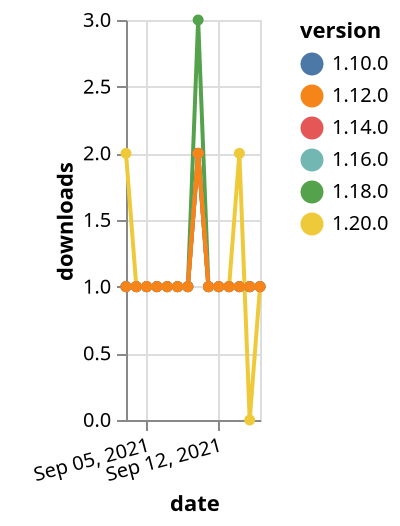 {"$schema": "https://vega.github.io/schema/vega-lite/v5.json", "description": "A simple bar chart with embedded data.", "data": {"values": [{"date": "2021-09-03", "total": 174, "delta": 1, "version": "1.18.0"}, {"date": "2021-09-04", "total": 175, "delta": 1, "version": "1.18.0"}, {"date": "2021-09-05", "total": 176, "delta": 1, "version": "1.18.0"}, {"date": "2021-09-06", "total": 177, "delta": 1, "version": "1.18.0"}, {"date": "2021-09-07", "total": 178, "delta": 1, "version": "1.18.0"}, {"date": "2021-09-08", "total": 179, "delta": 1, "version": "1.18.0"}, {"date": "2021-09-09", "total": 180, "delta": 1, "version": "1.18.0"}, {"date": "2021-09-10", "total": 183, "delta": 3, "version": "1.18.0"}, {"date": "2021-09-11", "total": 184, "delta": 1, "version": "1.18.0"}, {"date": "2021-09-12", "total": 185, "delta": 1, "version": "1.18.0"}, {"date": "2021-09-13", "total": 186, "delta": 1, "version": "1.18.0"}, {"date": "2021-09-14", "total": 187, "delta": 1, "version": "1.18.0"}, {"date": "2021-09-15", "total": 188, "delta": 1, "version": "1.18.0"}, {"date": "2021-09-16", "total": 189, "delta": 1, "version": "1.18.0"}, {"date": "2021-09-03", "total": 252, "delta": 1, "version": "1.10.0"}, {"date": "2021-09-04", "total": 253, "delta": 1, "version": "1.10.0"}, {"date": "2021-09-05", "total": 254, "delta": 1, "version": "1.10.0"}, {"date": "2021-09-06", "total": 255, "delta": 1, "version": "1.10.0"}, {"date": "2021-09-07", "total": 256, "delta": 1, "version": "1.10.0"}, {"date": "2021-09-08", "total": 257, "delta": 1, "version": "1.10.0"}, {"date": "2021-09-09", "total": 258, "delta": 1, "version": "1.10.0"}, {"date": "2021-09-10", "total": 260, "delta": 2, "version": "1.10.0"}, {"date": "2021-09-11", "total": 261, "delta": 1, "version": "1.10.0"}, {"date": "2021-09-12", "total": 262, "delta": 1, "version": "1.10.0"}, {"date": "2021-09-13", "total": 263, "delta": 1, "version": "1.10.0"}, {"date": "2021-09-14", "total": 264, "delta": 1, "version": "1.10.0"}, {"date": "2021-09-15", "total": 265, "delta": 1, "version": "1.10.0"}, {"date": "2021-09-16", "total": 266, "delta": 1, "version": "1.10.0"}, {"date": "2021-09-03", "total": 118, "delta": 2, "version": "1.20.0"}, {"date": "2021-09-04", "total": 119, "delta": 1, "version": "1.20.0"}, {"date": "2021-09-05", "total": 120, "delta": 1, "version": "1.20.0"}, {"date": "2021-09-06", "total": 121, "delta": 1, "version": "1.20.0"}, {"date": "2021-09-07", "total": 122, "delta": 1, "version": "1.20.0"}, {"date": "2021-09-08", "total": 123, "delta": 1, "version": "1.20.0"}, {"date": "2021-09-09", "total": 124, "delta": 1, "version": "1.20.0"}, {"date": "2021-09-10", "total": 126, "delta": 2, "version": "1.20.0"}, {"date": "2021-09-11", "total": 127, "delta": 1, "version": "1.20.0"}, {"date": "2021-09-12", "total": 128, "delta": 1, "version": "1.20.0"}, {"date": "2021-09-13", "total": 129, "delta": 1, "version": "1.20.0"}, {"date": "2021-09-14", "total": 131, "delta": 2, "version": "1.20.0"}, {"date": "2021-09-15", "total": 131, "delta": 0, "version": "1.20.0"}, {"date": "2021-09-16", "total": 132, "delta": 1, "version": "1.20.0"}, {"date": "2021-09-03", "total": 153, "delta": 1, "version": "1.16.0"}, {"date": "2021-09-04", "total": 154, "delta": 1, "version": "1.16.0"}, {"date": "2021-09-05", "total": 155, "delta": 1, "version": "1.16.0"}, {"date": "2021-09-06", "total": 156, "delta": 1, "version": "1.16.0"}, {"date": "2021-09-07", "total": 157, "delta": 1, "version": "1.16.0"}, {"date": "2021-09-08", "total": 158, "delta": 1, "version": "1.16.0"}, {"date": "2021-09-09", "total": 159, "delta": 1, "version": "1.16.0"}, {"date": "2021-09-10", "total": 161, "delta": 2, "version": "1.16.0"}, {"date": "2021-09-11", "total": 162, "delta": 1, "version": "1.16.0"}, {"date": "2021-09-12", "total": 163, "delta": 1, "version": "1.16.0"}, {"date": "2021-09-13", "total": 164, "delta": 1, "version": "1.16.0"}, {"date": "2021-09-14", "total": 165, "delta": 1, "version": "1.16.0"}, {"date": "2021-09-15", "total": 166, "delta": 1, "version": "1.16.0"}, {"date": "2021-09-16", "total": 167, "delta": 1, "version": "1.16.0"}, {"date": "2021-09-03", "total": 178, "delta": 1, "version": "1.14.0"}, {"date": "2021-09-04", "total": 179, "delta": 1, "version": "1.14.0"}, {"date": "2021-09-05", "total": 180, "delta": 1, "version": "1.14.0"}, {"date": "2021-09-06", "total": 181, "delta": 1, "version": "1.14.0"}, {"date": "2021-09-07", "total": 182, "delta": 1, "version": "1.14.0"}, {"date": "2021-09-08", "total": 183, "delta": 1, "version": "1.14.0"}, {"date": "2021-09-09", "total": 184, "delta": 1, "version": "1.14.0"}, {"date": "2021-09-10", "total": 186, "delta": 2, "version": "1.14.0"}, {"date": "2021-09-11", "total": 187, "delta": 1, "version": "1.14.0"}, {"date": "2021-09-12", "total": 188, "delta": 1, "version": "1.14.0"}, {"date": "2021-09-13", "total": 189, "delta": 1, "version": "1.14.0"}, {"date": "2021-09-14", "total": 190, "delta": 1, "version": "1.14.0"}, {"date": "2021-09-15", "total": 191, "delta": 1, "version": "1.14.0"}, {"date": "2021-09-16", "total": 192, "delta": 1, "version": "1.14.0"}, {"date": "2021-09-03", "total": 192, "delta": 1, "version": "1.12.0"}, {"date": "2021-09-04", "total": 193, "delta": 1, "version": "1.12.0"}, {"date": "2021-09-05", "total": 194, "delta": 1, "version": "1.12.0"}, {"date": "2021-09-06", "total": 195, "delta": 1, "version": "1.12.0"}, {"date": "2021-09-07", "total": 196, "delta": 1, "version": "1.12.0"}, {"date": "2021-09-08", "total": 197, "delta": 1, "version": "1.12.0"}, {"date": "2021-09-09", "total": 198, "delta": 1, "version": "1.12.0"}, {"date": "2021-09-10", "total": 200, "delta": 2, "version": "1.12.0"}, {"date": "2021-09-11", "total": 201, "delta": 1, "version": "1.12.0"}, {"date": "2021-09-12", "total": 202, "delta": 1, "version": "1.12.0"}, {"date": "2021-09-13", "total": 203, "delta": 1, "version": "1.12.0"}, {"date": "2021-09-14", "total": 204, "delta": 1, "version": "1.12.0"}, {"date": "2021-09-15", "total": 205, "delta": 1, "version": "1.12.0"}, {"date": "2021-09-16", "total": 206, "delta": 1, "version": "1.12.0"}]}, "width": "container", "mark": {"type": "line", "point": {"filled": true}}, "encoding": {"x": {"field": "date", "type": "temporal", "timeUnit": "yearmonthdate", "title": "date", "axis": {"labelAngle": -15}}, "y": {"field": "delta", "type": "quantitative", "title": "downloads"}, "color": {"field": "version", "type": "nominal"}, "tooltip": {"field": "delta"}}}
